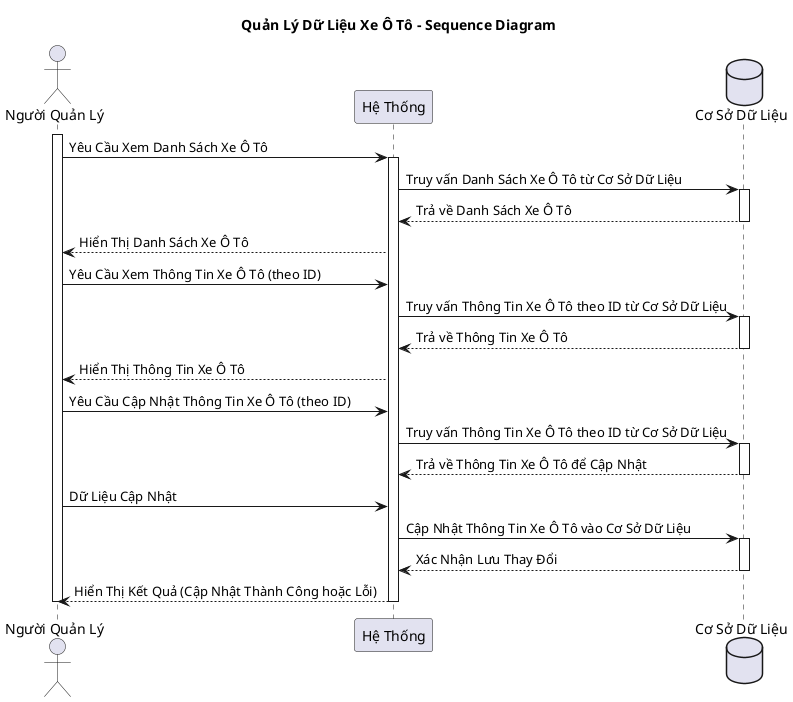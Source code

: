 @startuml
title Quản Lý Dữ Liệu Xe Ô Tô - Sequence Diagram

actor "Người Quản Lý" as admin
participant "Hệ Thống" as system
database "Cơ Sở Dữ Liệu" as database

activate admin
admin -> system: Yêu Cầu Xem Danh Sách Xe Ô Tô
activate system
system -> database: Truy vấn Danh Sách Xe Ô Tô từ Cơ Sở Dữ Liệu
activate database
database --> system: Trả về Danh Sách Xe Ô Tô
deactivate database
system --> admin: Hiển Thị Danh Sách Xe Ô Tô
admin -> system: Yêu Cầu Xem Thông Tin Xe Ô Tô (theo ID)
system -> database: Truy vấn Thông Tin Xe Ô Tô theo ID từ Cơ Sở Dữ Liệu
activate database
database --> system: Trả về Thông Tin Xe Ô Tô
deactivate database
system --> admin: Hiển Thị Thông Tin Xe Ô Tô
admin -> system: Yêu Cầu Cập Nhật Thông Tin Xe Ô Tô (theo ID)
system -> database: Truy vấn Thông Tin Xe Ô Tô theo ID từ Cơ Sở Dữ Liệu
activate database
database --> system: Trả về Thông Tin Xe Ô Tô để Cập Nhật
deactivate database
admin -> system: Dữ Liệu Cập Nhật
system -> database: Cập Nhật Thông Tin Xe Ô Tô vào Cơ Sở Dữ Liệu
activate database
database --> system: Xác Nhận Lưu Thay Đổi
deactivate database
system --> admin: Hiển Thị Kết Quả (Cập Nhật Thành Công hoặc Lỗi)
deactivate system
deactivate admin
@enduml
